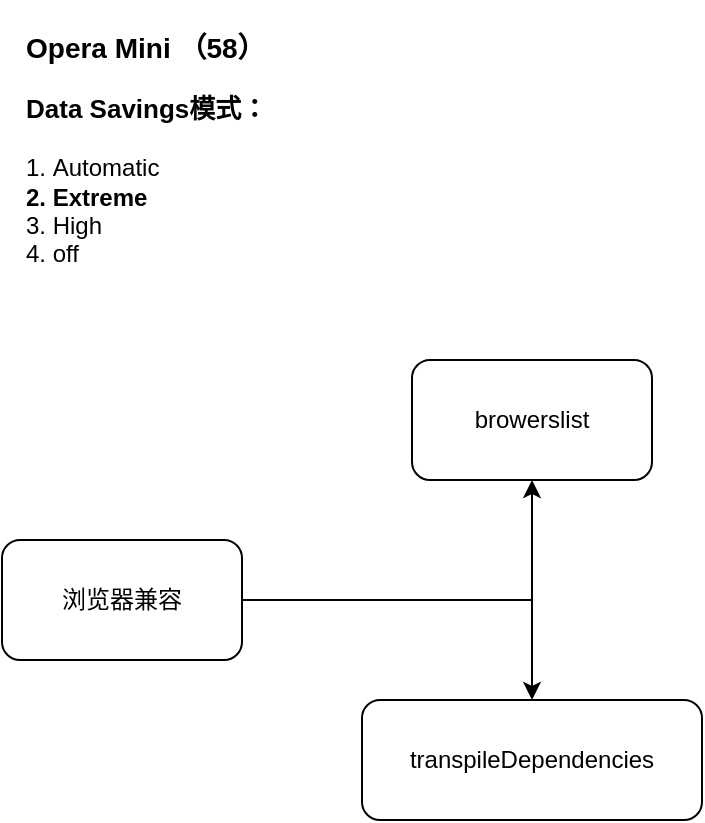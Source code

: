 <mxfile version="21.5.0" type="github">
  <diagram name="第 1 页" id="Z7eyNQE-7LgJcMWnJCd3">
    <mxGraphModel dx="1886" dy="820" grid="1" gridSize="10" guides="1" tooltips="1" connect="1" arrows="1" fold="1" page="1" pageScale="1" pageWidth="1200" pageHeight="1600" math="0" shadow="0">
      <root>
        <mxCell id="0" />
        <mxCell id="1" parent="0" />
        <mxCell id="zvVPR4bvKhQsa7UGXY-B-1" value="&lt;b&gt;&lt;font style=&quot;font-size: 14px;&quot;&gt;Opera Mini （58）&lt;/font&gt;&lt;/b&gt;&lt;br&gt;&lt;br&gt;&lt;b&gt;&lt;font style=&quot;font-size: 13px;&quot;&gt;Data Savings模式：&lt;br&gt;&lt;/font&gt;&lt;/b&gt;&lt;br&gt;1. Automatic&lt;br&gt;&lt;b&gt;2. Extreme&lt;/b&gt;&lt;br&gt;3. High&lt;br&gt;4. off" style="text;html=1;strokeColor=none;fillColor=none;align=left;verticalAlign=middle;whiteSpace=wrap;rounded=0;" vertex="1" parent="1">
          <mxGeometry x="110" y="60" width="200" height="150" as="geometry" />
        </mxCell>
        <mxCell id="zvVPR4bvKhQsa7UGXY-B-5" value="" style="edgeStyle=orthogonalEdgeStyle;rounded=0;orthogonalLoop=1;jettySize=auto;html=1;" edge="1" parent="1" source="zvVPR4bvKhQsa7UGXY-B-2" target="zvVPR4bvKhQsa7UGXY-B-4">
          <mxGeometry relative="1" as="geometry" />
        </mxCell>
        <mxCell id="zvVPR4bvKhQsa7UGXY-B-7" value="" style="edgeStyle=orthogonalEdgeStyle;rounded=0;orthogonalLoop=1;jettySize=auto;html=1;" edge="1" parent="1" source="zvVPR4bvKhQsa7UGXY-B-2" target="zvVPR4bvKhQsa7UGXY-B-6">
          <mxGeometry relative="1" as="geometry" />
        </mxCell>
        <mxCell id="zvVPR4bvKhQsa7UGXY-B-2" value="浏览器兼容" style="rounded=1;whiteSpace=wrap;html=1;" vertex="1" parent="1">
          <mxGeometry x="100" y="330" width="120" height="60" as="geometry" />
        </mxCell>
        <mxCell id="zvVPR4bvKhQsa7UGXY-B-4" value="browerslist" style="rounded=1;whiteSpace=wrap;html=1;" vertex="1" parent="1">
          <mxGeometry x="305" y="240" width="120" height="60" as="geometry" />
        </mxCell>
        <mxCell id="zvVPR4bvKhQsa7UGXY-B-6" value="transpileDependencies" style="rounded=1;whiteSpace=wrap;html=1;" vertex="1" parent="1">
          <mxGeometry x="280" y="410" width="170" height="60" as="geometry" />
        </mxCell>
      </root>
    </mxGraphModel>
  </diagram>
</mxfile>
